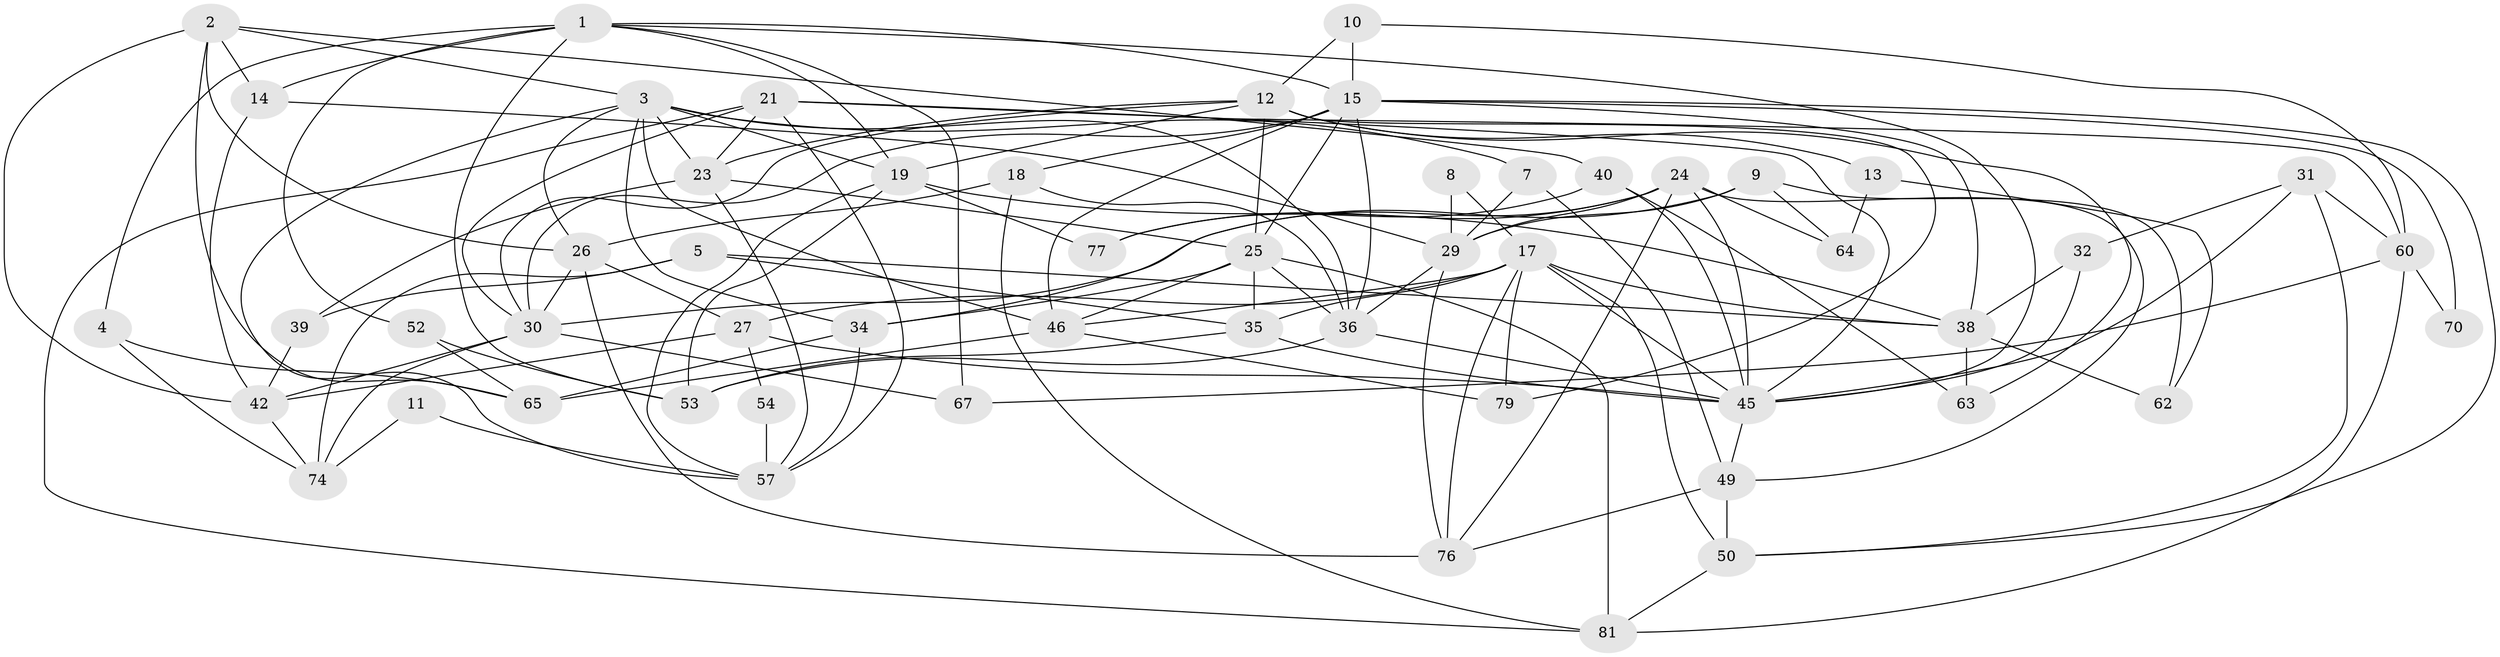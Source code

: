 // Generated by graph-tools (version 1.1) at 2025/23/03/03/25 07:23:59]
// undirected, 54 vertices, 138 edges
graph export_dot {
graph [start="1"]
  node [color=gray90,style=filled];
  1 [super="+6"];
  2 [super="+56"];
  3 [super="+85"];
  4;
  5 [super="+16"];
  7;
  8;
  9 [super="+41"];
  10;
  11;
  12 [super="+22"];
  13;
  14 [super="+87"];
  15 [super="+20"];
  17 [super="+83"];
  18 [super="+43"];
  19 [super="+71"];
  21 [super="+58"];
  23 [super="+37"];
  24 [super="+44"];
  25 [super="+28"];
  26 [super="+80"];
  27 [super="+69"];
  29 [super="+33"];
  30 [super="+47"];
  31 [super="+55"];
  32;
  34 [super="+88"];
  35 [super="+66"];
  36 [super="+89"];
  38 [super="+51"];
  39;
  40 [super="+72"];
  42 [super="+48"];
  45 [super="+84"];
  46 [super="+59"];
  49 [super="+61"];
  50 [super="+78"];
  52;
  53 [super="+68"];
  54;
  57 [super="+73"];
  60 [super="+86"];
  62;
  63;
  64;
  65 [super="+75"];
  67;
  70;
  74;
  76;
  77;
  79;
  81 [super="+82"];
  1 -- 52;
  1 -- 4;
  1 -- 67;
  1 -- 45;
  1 -- 14;
  1 -- 15;
  1 -- 53;
  1 -- 19;
  2 -- 14;
  2 -- 40;
  2 -- 42;
  2 -- 65;
  2 -- 26;
  2 -- 3;
  3 -- 19;
  3 -- 34;
  3 -- 23;
  3 -- 7;
  3 -- 57;
  3 -- 26;
  3 -- 36;
  3 -- 46;
  4 -- 74;
  4 -- 65;
  5 -- 35;
  5 -- 39;
  5 -- 74;
  5 -- 38;
  7 -- 49;
  7 -- 29;
  8 -- 17;
  8 -- 29;
  9 -- 30;
  9 -- 64;
  9 -- 29 [weight=2];
  9 -- 62;
  10 -- 15;
  10 -- 12;
  10 -- 60;
  11 -- 74;
  11 -- 57;
  12 -- 23;
  12 -- 13;
  12 -- 19;
  12 -- 63;
  12 -- 79;
  12 -- 30;
  12 -- 25;
  13 -- 64;
  13 -- 62;
  14 -- 42;
  14 -- 29;
  15 -- 46;
  15 -- 50;
  15 -- 36;
  15 -- 38;
  15 -- 70;
  15 -- 18;
  15 -- 30;
  15 -- 25;
  17 -- 45 [weight=2];
  17 -- 27;
  17 -- 50;
  17 -- 76;
  17 -- 79;
  17 -- 38;
  17 -- 46;
  17 -- 35;
  18 -- 36;
  18 -- 81;
  18 -- 26;
  19 -- 57;
  19 -- 53;
  19 -- 38;
  19 -- 77;
  21 -- 30;
  21 -- 23;
  21 -- 81;
  21 -- 60;
  21 -- 45;
  21 -- 57;
  23 -- 25;
  23 -- 39;
  23 -- 57;
  24 -- 45;
  24 -- 64;
  24 -- 77;
  24 -- 76;
  24 -- 49;
  24 -- 34;
  24 -- 29;
  25 -- 46;
  25 -- 34;
  25 -- 35;
  25 -- 81;
  25 -- 36;
  26 -- 76;
  26 -- 27;
  26 -- 30;
  27 -- 54;
  27 -- 42;
  27 -- 45;
  29 -- 36;
  29 -- 76;
  30 -- 42;
  30 -- 74;
  30 -- 67;
  31 -- 45;
  31 -- 50;
  31 -- 32;
  31 -- 60;
  32 -- 38;
  32 -- 45;
  34 -- 65;
  34 -- 57;
  35 -- 53;
  35 -- 45;
  36 -- 45;
  36 -- 53;
  38 -- 62;
  38 -- 63;
  39 -- 42;
  40 -- 45;
  40 -- 77;
  40 -- 63;
  42 -- 74;
  45 -- 49;
  46 -- 79;
  46 -- 65 [weight=2];
  49 -- 50;
  49 -- 76;
  50 -- 81;
  52 -- 65;
  52 -- 53;
  54 -- 57;
  60 -- 67;
  60 -- 70;
  60 -- 81;
}
